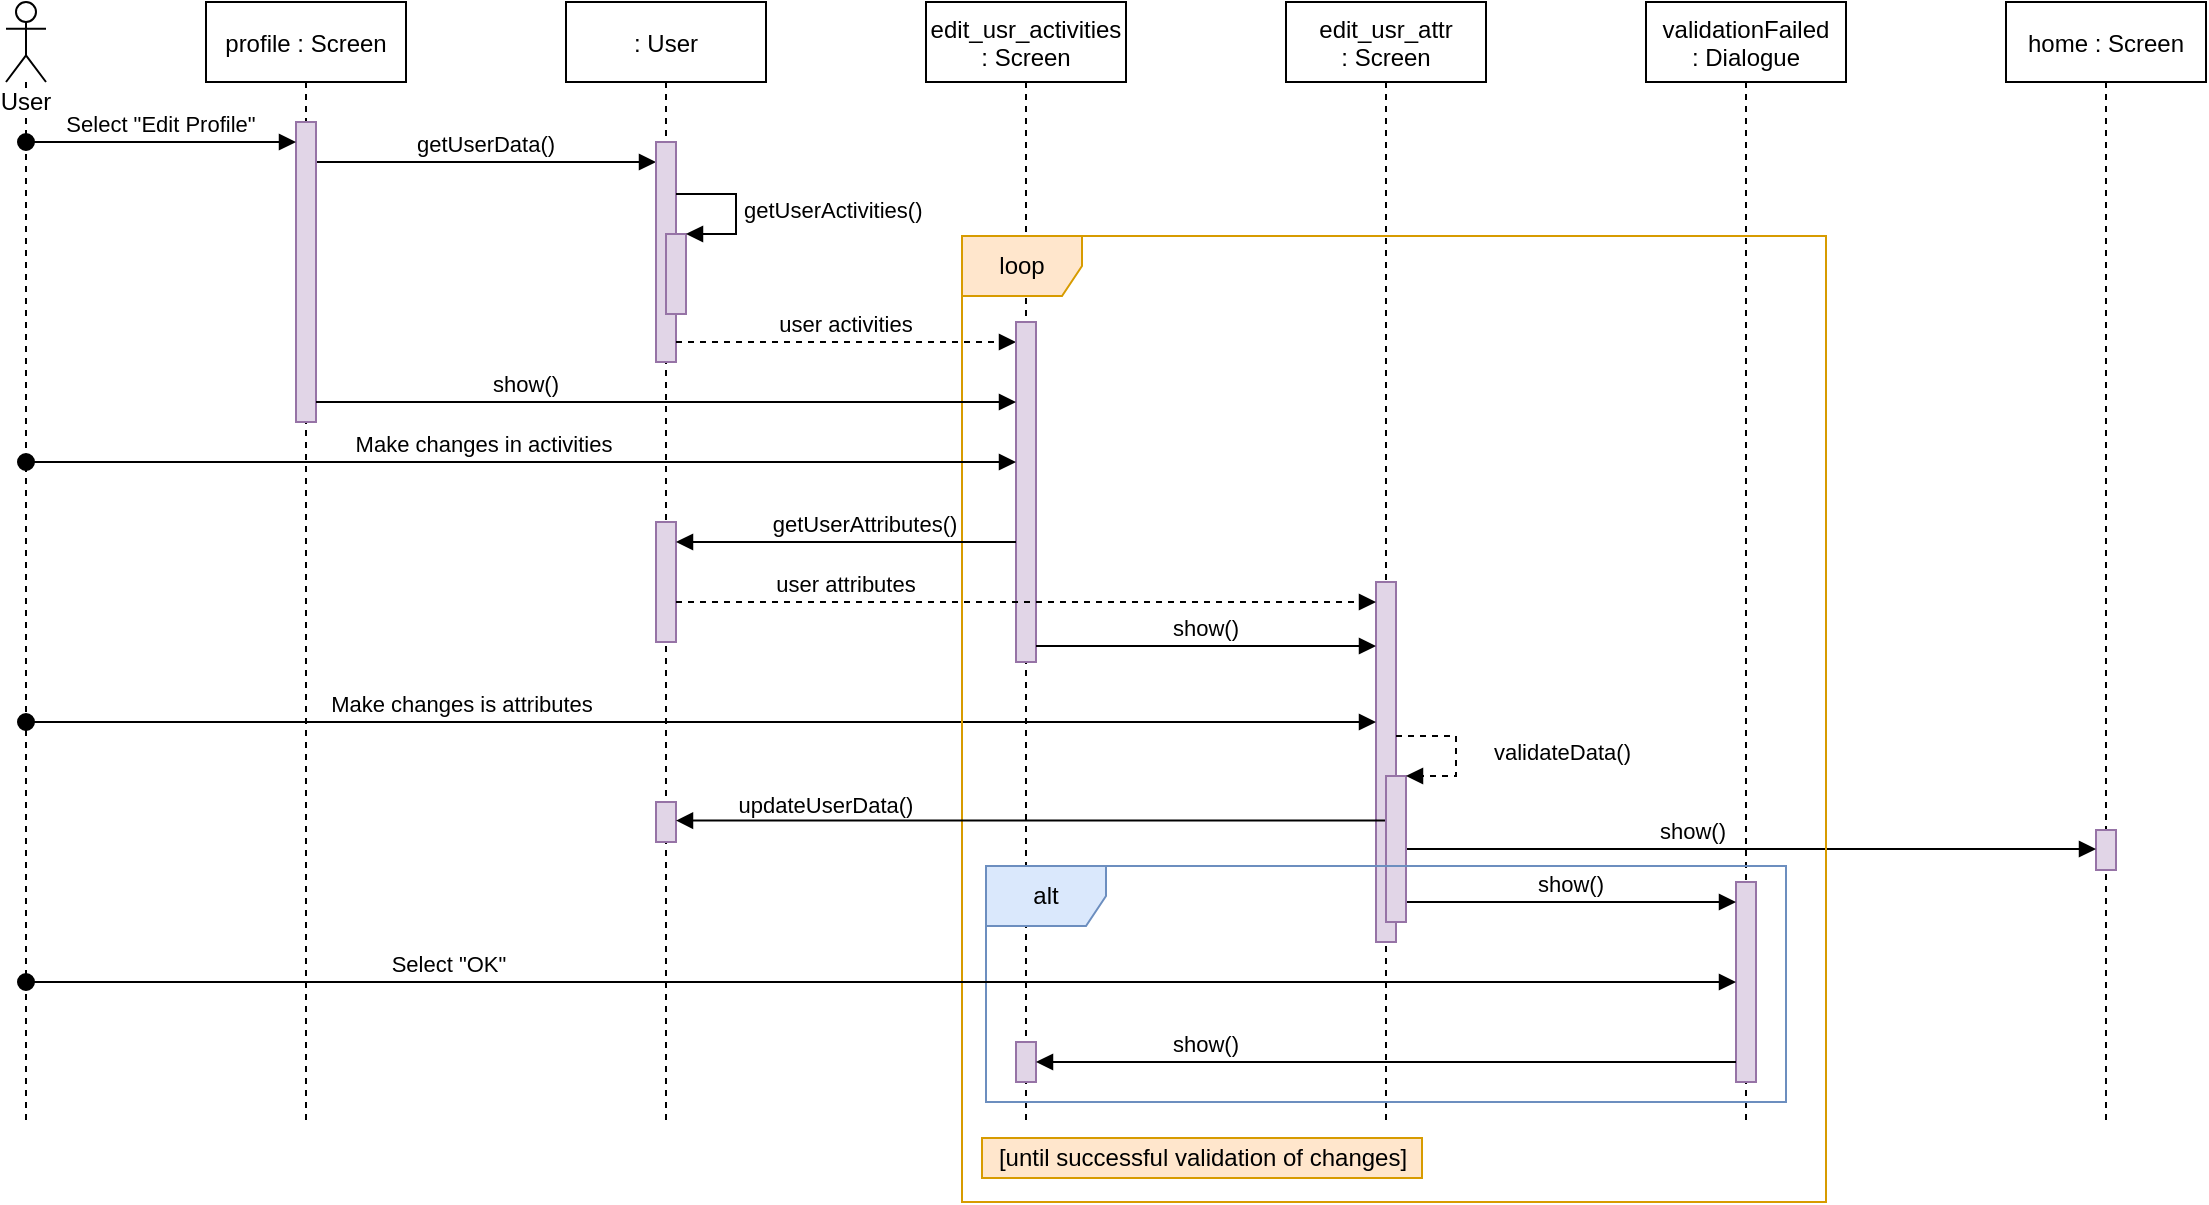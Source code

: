 <mxfile version="18.0.5" type="device"><diagram id="kgpKYQtTHZ0yAKxKKP6v" name="Page-1"><mxGraphModel dx="1509" dy="836" grid="1" gridSize="10" guides="1" tooltips="1" connect="1" arrows="1" fold="1" page="1" pageScale="1" pageWidth="850" pageHeight="1100" math="0" shadow="0"><root><mxCell id="0"/><mxCell id="1" parent="0"/><mxCell id="3nuBFxr9cyL0pnOWT2aG-8" value="getUserData()" style="verticalAlign=bottom;endArrow=block;shadow=0;strokeWidth=1;" parent="1" source="3nuBFxr9cyL0pnOWT2aG-2" target="cDRQfjn70Mk5V_FeIiBz-30" edge="1"><mxGeometry relative="1" as="geometry"><mxPoint x="240" y="162" as="sourcePoint"/><mxPoint x="400" y="162" as="targetPoint"/><Array as="points"><mxPoint x="320" y="160"/></Array></mxGeometry></mxCell><mxCell id="3nuBFxr9cyL0pnOWT2aG-1" value="profile : Screen" style="shape=umlLifeline;perimeter=lifelinePerimeter;container=1;collapsible=0;recursiveResize=0;rounded=0;shadow=0;strokeWidth=1;" parent="1" vertex="1"><mxGeometry x="180" y="80" width="100" height="560" as="geometry"/></mxCell><mxCell id="3nuBFxr9cyL0pnOWT2aG-2" value="" style="points=[];perimeter=orthogonalPerimeter;rounded=0;shadow=0;strokeWidth=1;fillColor=#e1d5e7;strokeColor=#9673a6;" parent="3nuBFxr9cyL0pnOWT2aG-1" vertex="1"><mxGeometry x="45" y="60" width="10" height="150" as="geometry"/></mxCell><mxCell id="3nuBFxr9cyL0pnOWT2aG-5" value=": User" style="shape=umlLifeline;perimeter=lifelinePerimeter;container=1;collapsible=0;recursiveResize=0;rounded=0;shadow=0;strokeWidth=1;" parent="1" vertex="1"><mxGeometry x="360" y="80" width="100" height="560" as="geometry"/></mxCell><mxCell id="cDRQfjn70Mk5V_FeIiBz-30" value="" style="points=[];perimeter=orthogonalPerimeter;rounded=0;shadow=0;strokeWidth=1;fillColor=#e1d5e7;strokeColor=#9673a6;" vertex="1" parent="3nuBFxr9cyL0pnOWT2aG-5"><mxGeometry x="45" y="70" width="10" height="110" as="geometry"/></mxCell><mxCell id="cDRQfjn70Mk5V_FeIiBz-41" value="" style="points=[];perimeter=orthogonalPerimeter;rounded=0;shadow=0;strokeWidth=1;fillColor=#e1d5e7;strokeColor=#9673a6;" vertex="1" parent="3nuBFxr9cyL0pnOWT2aG-5"><mxGeometry x="45" y="260" width="10" height="60" as="geometry"/></mxCell><mxCell id="cDRQfjn70Mk5V_FeIiBz-60" value="" style="html=1;points=[];perimeter=orthogonalPerimeter;fillColor=#e1d5e7;strokeColor=#9673a6;" vertex="1" parent="3nuBFxr9cyL0pnOWT2aG-5"><mxGeometry x="50" y="116" width="10" height="40" as="geometry"/></mxCell><mxCell id="cDRQfjn70Mk5V_FeIiBz-61" value="getUserActivities()" style="edgeStyle=orthogonalEdgeStyle;html=1;align=left;spacingLeft=2;endArrow=block;rounded=0;entryX=1;entryY=0;" edge="1" target="cDRQfjn70Mk5V_FeIiBz-60" parent="3nuBFxr9cyL0pnOWT2aG-5"><mxGeometry relative="1" as="geometry"><mxPoint x="55" y="96" as="sourcePoint"/><Array as="points"><mxPoint x="85" y="96"/></Array></mxGeometry></mxCell><mxCell id="cDRQfjn70Mk5V_FeIiBz-63" value="user activities" style="verticalAlign=bottom;endArrow=block;shadow=0;strokeWidth=1;dashed=1;" edge="1" parent="3nuBFxr9cyL0pnOWT2aG-5" source="cDRQfjn70Mk5V_FeIiBz-30"><mxGeometry relative="1" as="geometry"><mxPoint x="55" y="170.4" as="sourcePoint"/><mxPoint x="225" y="170" as="targetPoint"/></mxGeometry></mxCell><mxCell id="cDRQfjn70Mk5V_FeIiBz-70" value="" style="points=[];perimeter=orthogonalPerimeter;rounded=0;shadow=0;strokeWidth=1;fillColor=#e1d5e7;strokeColor=#9673a6;" vertex="1" parent="3nuBFxr9cyL0pnOWT2aG-5"><mxGeometry x="45" y="400" width="10" height="20" as="geometry"/></mxCell><mxCell id="cDRQfjn70Mk5V_FeIiBz-5" value="edit_usr_activities&#10;: Screen" style="shape=umlLifeline;perimeter=lifelinePerimeter;container=1;collapsible=0;recursiveResize=0;rounded=0;shadow=0;strokeWidth=1;" vertex="1" parent="1"><mxGeometry x="540" y="80" width="100" height="560" as="geometry"/></mxCell><mxCell id="cDRQfjn70Mk5V_FeIiBz-32" value="" style="points=[];perimeter=orthogonalPerimeter;rounded=0;shadow=0;strokeWidth=1;fillColor=#e1d5e7;strokeColor=#9673a6;" vertex="1" parent="cDRQfjn70Mk5V_FeIiBz-5"><mxGeometry x="45" y="160" width="10" height="170" as="geometry"/></mxCell><mxCell id="cDRQfjn70Mk5V_FeIiBz-69" value="" style="points=[];perimeter=orthogonalPerimeter;rounded=0;shadow=0;strokeWidth=1;fillColor=#e1d5e7;strokeColor=#9673a6;" vertex="1" parent="cDRQfjn70Mk5V_FeIiBz-5"><mxGeometry x="45" y="520" width="10" height="20" as="geometry"/></mxCell><mxCell id="cDRQfjn70Mk5V_FeIiBz-9" value="edit_usr_attr&#10;: Screen" style="shape=umlLifeline;perimeter=lifelinePerimeter;container=1;collapsible=0;recursiveResize=0;rounded=0;shadow=0;strokeWidth=1;" vertex="1" parent="1"><mxGeometry x="720" y="80" width="100" height="560" as="geometry"/></mxCell><mxCell id="cDRQfjn70Mk5V_FeIiBz-10" value="" style="points=[];perimeter=orthogonalPerimeter;rounded=0;shadow=0;strokeWidth=1;fillColor=#e1d5e7;strokeColor=#9673a6;" vertex="1" parent="cDRQfjn70Mk5V_FeIiBz-9"><mxGeometry x="45" y="290" width="10" height="180" as="geometry"/></mxCell><mxCell id="cDRQfjn70Mk5V_FeIiBz-11" value="home : Screen" style="shape=umlLifeline;perimeter=lifelinePerimeter;container=1;collapsible=0;recursiveResize=0;rounded=0;shadow=0;strokeWidth=1;" vertex="1" parent="1"><mxGeometry x="1080" y="80" width="100" height="560" as="geometry"/></mxCell><mxCell id="cDRQfjn70Mk5V_FeIiBz-12" value="" style="points=[];perimeter=orthogonalPerimeter;rounded=0;shadow=0;strokeWidth=1;fillColor=#e1d5e7;strokeColor=#9673a6;" vertex="1" parent="cDRQfjn70Mk5V_FeIiBz-11"><mxGeometry x="45" y="414" width="10" height="20" as="geometry"/></mxCell><mxCell id="cDRQfjn70Mk5V_FeIiBz-22" value="Make changes is attributes" style="verticalAlign=bottom;startArrow=oval;endArrow=block;startSize=8;shadow=0;strokeWidth=1;" edge="1" parent="1" source="cDRQfjn70Mk5V_FeIiBz-71" target="cDRQfjn70Mk5V_FeIiBz-10"><mxGeometry x="-0.354" relative="1" as="geometry"><mxPoint x="110" y="430" as="sourcePoint"/><mxPoint x="760" y="430" as="targetPoint"/><mxPoint as="offset"/><Array as="points"><mxPoint x="150" y="440"/></Array></mxGeometry></mxCell><mxCell id="cDRQfjn70Mk5V_FeIiBz-44" value="validationFailed &#10;: Dialogue" style="shape=umlLifeline;perimeter=lifelinePerimeter;container=1;collapsible=0;recursiveResize=0;rounded=0;shadow=0;strokeWidth=1;" vertex="1" parent="1"><mxGeometry x="900" y="80" width="100" height="560" as="geometry"/></mxCell><mxCell id="cDRQfjn70Mk5V_FeIiBz-45" value="" style="points=[];perimeter=orthogonalPerimeter;rounded=0;shadow=0;strokeWidth=1;fillColor=#e1d5e7;strokeColor=#9673a6;" vertex="1" parent="cDRQfjn70Mk5V_FeIiBz-44"><mxGeometry x="45" y="440" width="10" height="100" as="geometry"/></mxCell><mxCell id="cDRQfjn70Mk5V_FeIiBz-47" value="show()" style="verticalAlign=bottom;endArrow=block;shadow=0;strokeWidth=1;" edge="1" parent="1" source="cDRQfjn70Mk5V_FeIiBz-37" target="cDRQfjn70Mk5V_FeIiBz-45"><mxGeometry relative="1" as="geometry"><mxPoint x="781" y="488.0" as="sourcePoint"/><mxPoint x="941" y="488.02" as="targetPoint"/><Array as="points"><mxPoint x="830" y="530"/></Array></mxGeometry></mxCell><mxCell id="cDRQfjn70Mk5V_FeIiBz-49" value="show()" style="verticalAlign=bottom;endArrow=block;shadow=0;strokeWidth=1;" edge="1" parent="1" source="cDRQfjn70Mk5V_FeIiBz-45" target="cDRQfjn70Mk5V_FeIiBz-69"><mxGeometry x="0.514" relative="1" as="geometry"><mxPoint x="932.5" y="530" as="sourcePoint"/><mxPoint x="617.5" y="530" as="targetPoint"/><mxPoint as="offset"/><Array as="points"><mxPoint x="770" y="610"/></Array></mxGeometry></mxCell><mxCell id="cDRQfjn70Mk5V_FeIiBz-51" value="show()" style="verticalAlign=bottom;endArrow=block;shadow=0;strokeWidth=1;" edge="1" parent="1" source="cDRQfjn70Mk5V_FeIiBz-37" target="cDRQfjn70Mk5V_FeIiBz-12"><mxGeometry x="-0.168" relative="1" as="geometry"><mxPoint x="540" y="503.16" as="sourcePoint"/><mxPoint x="1230" y="503.16" as="targetPoint"/><Array as="points"/><mxPoint as="offset"/></mxGeometry></mxCell><mxCell id="cDRQfjn70Mk5V_FeIiBz-57" value="loop" style="shape=umlFrame;whiteSpace=wrap;html=1;fillColor=#ffe6cc;strokeColor=#d79b00;" vertex="1" parent="1"><mxGeometry x="558" y="197" width="432" height="483" as="geometry"/></mxCell><mxCell id="cDRQfjn70Mk5V_FeIiBz-58" value="[until successful validation of changes]" style="text;html=1;align=center;verticalAlign=middle;resizable=0;points=[];autosize=1;strokeColor=#d79b00;fillColor=#ffe6cc;" vertex="1" parent="1"><mxGeometry x="568" y="648" width="220" height="20" as="geometry"/></mxCell><mxCell id="cDRQfjn70Mk5V_FeIiBz-21" value="Make changes in activities" style="verticalAlign=bottom;startArrow=oval;endArrow=block;startSize=8;shadow=0;strokeWidth=1;" edge="1" parent="1" source="cDRQfjn70Mk5V_FeIiBz-71" target="cDRQfjn70Mk5V_FeIiBz-32"><mxGeometry x="-0.074" relative="1" as="geometry"><mxPoint x="110" y="320" as="sourcePoint"/><mxPoint x="580" y="320" as="targetPoint"/><Array as="points"><mxPoint x="160" y="310"/></Array><mxPoint as="offset"/></mxGeometry></mxCell><mxCell id="cDRQfjn70Mk5V_FeIiBz-62" value="updateUserData()" style="verticalAlign=bottom;endArrow=block;shadow=0;strokeWidth=1;" edge="1" parent="1" source="cDRQfjn70Mk5V_FeIiBz-37" target="cDRQfjn70Mk5V_FeIiBz-70"><mxGeometry x="0.578" y="1" relative="1" as="geometry"><mxPoint x="760" y="489.3" as="sourcePoint"/><mxPoint x="500" y="490" as="targetPoint"/><mxPoint as="offset"/><Array as="points"><mxPoint x="680" y="489.3"/></Array></mxGeometry></mxCell><mxCell id="cDRQfjn70Mk5V_FeIiBz-64" value="show()" style="verticalAlign=bottom;endArrow=block;shadow=0;strokeWidth=1;" edge="1" parent="1" source="3nuBFxr9cyL0pnOWT2aG-2" target="cDRQfjn70Mk5V_FeIiBz-32"><mxGeometry x="-0.4" relative="1" as="geometry"><mxPoint x="250" y="280" as="sourcePoint"/><mxPoint x="410" y="280" as="targetPoint"/><Array as="points"><mxPoint x="410" y="280"/></Array><mxPoint as="offset"/></mxGeometry></mxCell><mxCell id="cDRQfjn70Mk5V_FeIiBz-65" value="getUserAttributes()" style="verticalAlign=bottom;endArrow=block;shadow=0;strokeWidth=1;" edge="1" parent="1" source="cDRQfjn70Mk5V_FeIiBz-32" target="cDRQfjn70Mk5V_FeIiBz-41"><mxGeometry x="-0.113" relative="1" as="geometry"><mxPoint x="635.33" y="570" as="sourcePoint"/><mxPoint x="350" y="570" as="targetPoint"/><mxPoint as="offset"/><Array as="points"><mxPoint x="450" y="350"/></Array></mxGeometry></mxCell><mxCell id="cDRQfjn70Mk5V_FeIiBz-66" value="user attributes" style="verticalAlign=bottom;endArrow=block;shadow=0;strokeWidth=1;dashed=1;" edge="1" parent="1" source="cDRQfjn70Mk5V_FeIiBz-41" target="cDRQfjn70Mk5V_FeIiBz-10"><mxGeometry x="-0.514" relative="1" as="geometry"><mxPoint x="440" y="390.0" as="sourcePoint"/><mxPoint x="610" y="390.0" as="targetPoint"/><Array as="points"><mxPoint x="590" y="380"/></Array><mxPoint as="offset"/></mxGeometry></mxCell><mxCell id="cDRQfjn70Mk5V_FeIiBz-67" value="show()" style="verticalAlign=bottom;endArrow=block;shadow=0;strokeWidth=1;" edge="1" parent="1" source="cDRQfjn70Mk5V_FeIiBz-32" target="cDRQfjn70Mk5V_FeIiBz-10"><mxGeometry relative="1" as="geometry"><mxPoint x="600" y="370" as="sourcePoint"/><mxPoint x="765" y="370" as="targetPoint"/><Array as="points"><mxPoint x="642" y="402"/></Array></mxGeometry></mxCell><mxCell id="cDRQfjn70Mk5V_FeIiBz-37" value="" style="html=1;points=[];perimeter=orthogonalPerimeter;fillColor=#e1d5e7;strokeColor=#9673a6;" vertex="1" parent="1"><mxGeometry x="770" y="467" width="10" height="73" as="geometry"/></mxCell><mxCell id="cDRQfjn70Mk5V_FeIiBz-38" value="validateData()" style="edgeStyle=orthogonalEdgeStyle;html=1;align=left;spacingLeft=2;endArrow=block;rounded=0;entryX=1;entryY=0;dashed=1;" edge="1" target="cDRQfjn70Mk5V_FeIiBz-37" parent="1"><mxGeometry x="0.013" y="15" relative="1" as="geometry"><mxPoint x="775" y="447" as="sourcePoint"/><Array as="points"><mxPoint x="805" y="447"/></Array><mxPoint as="offset"/></mxGeometry></mxCell><mxCell id="cDRQfjn70Mk5V_FeIiBz-52" value="alt" style="shape=umlFrame;whiteSpace=wrap;html=1;fillColor=#dae8fc;strokeColor=#6c8ebf;" vertex="1" parent="1"><mxGeometry x="570" y="512" width="400" height="118" as="geometry"/></mxCell><mxCell id="cDRQfjn70Mk5V_FeIiBz-71" value="User" style="shape=umlLifeline;participant=umlActor;perimeter=lifelinePerimeter;whiteSpace=wrap;html=1;container=1;collapsible=0;recursiveResize=0;verticalAlign=top;spacingTop=36;outlineConnect=0;labelBackgroundColor=default;" vertex="1" parent="1"><mxGeometry x="80" y="80" width="20" height="560" as="geometry"/></mxCell><mxCell id="3nuBFxr9cyL0pnOWT2aG-3" value="Select &quot;Edit Profile&quot;" style="verticalAlign=bottom;startArrow=oval;endArrow=block;startSize=8;shadow=0;strokeWidth=1;" parent="1" target="3nuBFxr9cyL0pnOWT2aG-2" edge="1" source="cDRQfjn70Mk5V_FeIiBz-71"><mxGeometry relative="1" as="geometry"><mxPoint x="110" y="150" as="sourcePoint"/><Array as="points"><mxPoint x="180" y="150"/></Array></mxGeometry></mxCell><mxCell id="cDRQfjn70Mk5V_FeIiBz-73" value="Select &quot;OK&quot;" style="verticalAlign=bottom;startArrow=oval;endArrow=block;startSize=8;shadow=0;strokeWidth=1;" edge="1" parent="1" source="cDRQfjn70Mk5V_FeIiBz-71" target="cDRQfjn70Mk5V_FeIiBz-45"><mxGeometry x="-0.508" relative="1" as="geometry"><mxPoint x="94.5" y="580" as="sourcePoint"/><mxPoint x="770" y="580" as="targetPoint"/><mxPoint x="1" as="offset"/><Array as="points"><mxPoint x="155" y="570"/></Array></mxGeometry></mxCell></root></mxGraphModel></diagram></mxfile>